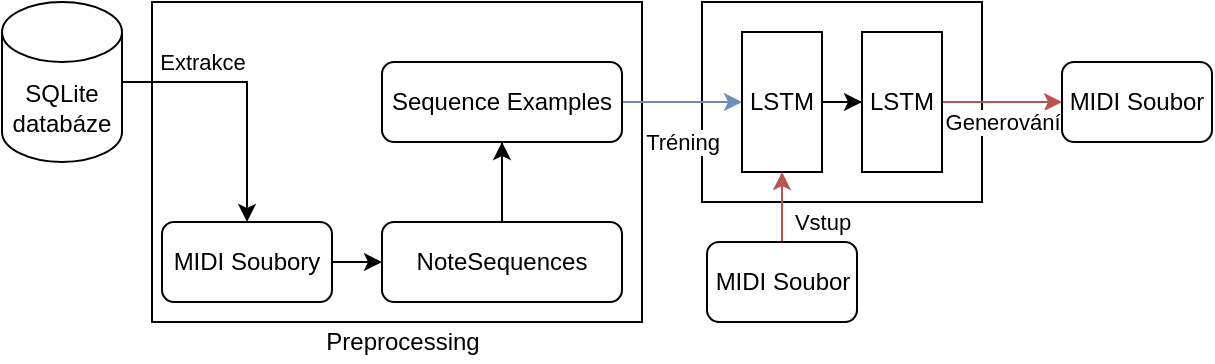 <mxfile version="14.6.6" type="device"><diagram id="2_v9JhyiP2M-p7cNG6vo" name="Page-1"><mxGraphModel dx="813" dy="430" grid="1" gridSize="10" guides="1" tooltips="1" connect="1" arrows="1" fold="1" page="1" pageScale="1" pageWidth="850" pageHeight="1100" math="0" shadow="0"><root><mxCell id="0"/><mxCell id="1" parent="0"/><mxCell id="LvusWYD2ExuDupnyM8bn-15" value="" style="rounded=0;whiteSpace=wrap;html=1;" vertex="1" parent="1"><mxGeometry x="400" y="60" width="140" height="100" as="geometry"/></mxCell><mxCell id="LvusWYD2ExuDupnyM8bn-2" value="" style="rounded=0;whiteSpace=wrap;html=1;" vertex="1" parent="1"><mxGeometry x="125" y="60" width="245" height="160" as="geometry"/></mxCell><mxCell id="LvusWYD2ExuDupnyM8bn-3" value="Preprocessing" style="text;html=1;align=center;verticalAlign=middle;resizable=0;points=[];autosize=1;strokeColor=none;" vertex="1" parent="1"><mxGeometry x="200" y="220" width="100" height="20" as="geometry"/></mxCell><mxCell id="LvusWYD2ExuDupnyM8bn-7" value="Extrakce" style="edgeStyle=orthogonalEdgeStyle;rounded=0;orthogonalLoop=1;jettySize=auto;html=1;" edge="1" parent="1" source="LvusWYD2ExuDupnyM8bn-4" target="LvusWYD2ExuDupnyM8bn-6"><mxGeometry x="-0.396" y="10" relative="1" as="geometry"><mxPoint as="offset"/></mxGeometry></mxCell><mxCell id="LvusWYD2ExuDupnyM8bn-4" value="&lt;div&gt;SQLite&lt;/div&gt;&lt;div&gt;databáze&lt;br&gt;&lt;/div&gt;" style="shape=cylinder3;whiteSpace=wrap;html=1;boundedLbl=1;backgroundOutline=1;size=15;" vertex="1" parent="1"><mxGeometry x="50" y="60" width="60" height="80" as="geometry"/></mxCell><mxCell id="LvusWYD2ExuDupnyM8bn-9" style="edgeStyle=orthogonalEdgeStyle;rounded=0;orthogonalLoop=1;jettySize=auto;html=1;exitX=1;exitY=0.5;exitDx=0;exitDy=0;" edge="1" parent="1" source="LvusWYD2ExuDupnyM8bn-6" target="LvusWYD2ExuDupnyM8bn-8"><mxGeometry relative="1" as="geometry"/></mxCell><mxCell id="LvusWYD2ExuDupnyM8bn-6" value="MIDI Soubory" style="rounded=1;whiteSpace=wrap;html=1;" vertex="1" parent="1"><mxGeometry x="130" y="170" width="85" height="40" as="geometry"/></mxCell><mxCell id="LvusWYD2ExuDupnyM8bn-11" value="" style="edgeStyle=orthogonalEdgeStyle;rounded=0;orthogonalLoop=1;jettySize=auto;html=1;" edge="1" parent="1" source="LvusWYD2ExuDupnyM8bn-8" target="LvusWYD2ExuDupnyM8bn-10"><mxGeometry relative="1" as="geometry"/></mxCell><mxCell id="LvusWYD2ExuDupnyM8bn-8" value="NoteSequences" style="rounded=1;whiteSpace=wrap;html=1;" vertex="1" parent="1"><mxGeometry x="240" y="170" width="120" height="40" as="geometry"/></mxCell><mxCell id="LvusWYD2ExuDupnyM8bn-19" value="Tréning" style="edgeStyle=orthogonalEdgeStyle;rounded=0;orthogonalLoop=1;jettySize=auto;html=1;exitX=1;exitY=0.5;exitDx=0;exitDy=0;fillColor=#dae8fc;strokeColor=#6c8ebf;" edge="1" parent="1" source="LvusWYD2ExuDupnyM8bn-10" target="LvusWYD2ExuDupnyM8bn-17"><mxGeometry y="-20" relative="1" as="geometry"><mxPoint as="offset"/></mxGeometry></mxCell><mxCell id="LvusWYD2ExuDupnyM8bn-10" value="Sequence Examples" style="whiteSpace=wrap;html=1;rounded=1;" vertex="1" parent="1"><mxGeometry x="240" y="90" width="120" height="40" as="geometry"/></mxCell><mxCell id="LvusWYD2ExuDupnyM8bn-14" value="" style="edgeStyle=orthogonalEdgeStyle;rounded=0;orthogonalLoop=1;jettySize=auto;html=1;endArrow=none;" edge="1" parent="1" source="LvusWYD2ExuDupnyM8bn-8" target="LvusWYD2ExuDupnyM8bn-10"><mxGeometry relative="1" as="geometry"><mxPoint x="300" y="170" as="sourcePoint"/><mxPoint x="300" y="90" as="targetPoint"/></mxGeometry></mxCell><mxCell id="LvusWYD2ExuDupnyM8bn-20" style="edgeStyle=orthogonalEdgeStyle;rounded=0;orthogonalLoop=1;jettySize=auto;html=1;exitX=1;exitY=0.5;exitDx=0;exitDy=0;" edge="1" parent="1" source="LvusWYD2ExuDupnyM8bn-17" target="LvusWYD2ExuDupnyM8bn-18"><mxGeometry relative="1" as="geometry"/></mxCell><mxCell id="LvusWYD2ExuDupnyM8bn-17" value="LSTM" style="rounded=0;whiteSpace=wrap;html=1;" vertex="1" parent="1"><mxGeometry x="420" y="75" width="40" height="70" as="geometry"/></mxCell><mxCell id="LvusWYD2ExuDupnyM8bn-25" value="Generování" style="edgeStyle=orthogonalEdgeStyle;rounded=0;orthogonalLoop=1;jettySize=auto;html=1;entryX=0;entryY=0.5;entryDx=0;entryDy=0;fillColor=#f8cecc;strokeColor=#b85450;" edge="1" parent="1" source="LvusWYD2ExuDupnyM8bn-18" target="LvusWYD2ExuDupnyM8bn-27"><mxGeometry y="-10" relative="1" as="geometry"><mxPoint x="560" y="110" as="targetPoint"/><mxPoint as="offset"/></mxGeometry></mxCell><mxCell id="LvusWYD2ExuDupnyM8bn-18" value="LSTM" style="rounded=0;whiteSpace=wrap;html=1;" vertex="1" parent="1"><mxGeometry x="480" y="75" width="40" height="70" as="geometry"/></mxCell><mxCell id="LvusWYD2ExuDupnyM8bn-23" value="Vstup" style="edgeStyle=orthogonalEdgeStyle;rounded=0;orthogonalLoop=1;jettySize=auto;html=1;exitX=0.5;exitY=0;exitDx=0;exitDy=0;fillColor=#f8cecc;strokeColor=#b85450;" edge="1" parent="1" source="LvusWYD2ExuDupnyM8bn-22" target="LvusWYD2ExuDupnyM8bn-17"><mxGeometry x="-0.555" y="-20" relative="1" as="geometry"><mxPoint as="offset"/></mxGeometry></mxCell><mxCell id="LvusWYD2ExuDupnyM8bn-22" value="MIDI Soubor" style="rounded=1;whiteSpace=wrap;html=1;" vertex="1" parent="1"><mxGeometry x="402.5" y="180" width="75" height="40" as="geometry"/></mxCell><mxCell id="LvusWYD2ExuDupnyM8bn-27" value="MIDI Soubor" style="rounded=1;whiteSpace=wrap;html=1;" vertex="1" parent="1"><mxGeometry x="580" y="90" width="75" height="40" as="geometry"/></mxCell></root></mxGraphModel></diagram></mxfile>
